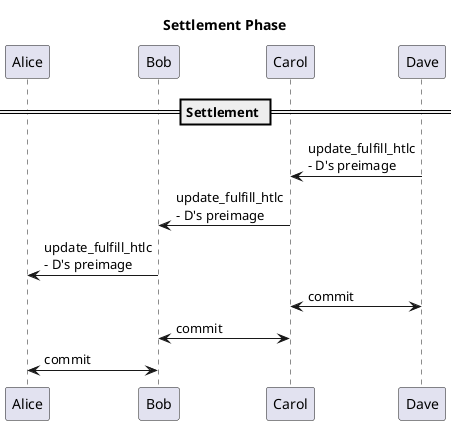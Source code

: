 @startuml
title Settlement Phase
participant Alice
participant Bob
participant Carol
participant Dave

== Settlement ==

Dave -> Carol: update_fulfill_htlc\n- D's preimage
Carol -> Bob: update_fulfill_htlc\n- D's preimage
Bob -> Alice: update_fulfill_htlc\n- D's preimage

Dave <-> Carol: commit
Carol <-> Bob: commit
Bob <-> Alice: commit

@enduml
